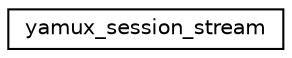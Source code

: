 digraph "Graphical Class Hierarchy"
{
  edge [fontname="Helvetica",fontsize="10",labelfontname="Helvetica",labelfontsize="10"];
  node [fontname="Helvetica",fontsize="10",shape=record];
  rankdir="LR";
  Node0 [label="yamux_session_stream",height=0.2,width=0.4,color="black", fillcolor="white", style="filled",URL="$structyamux__session__stream.html"];
}
